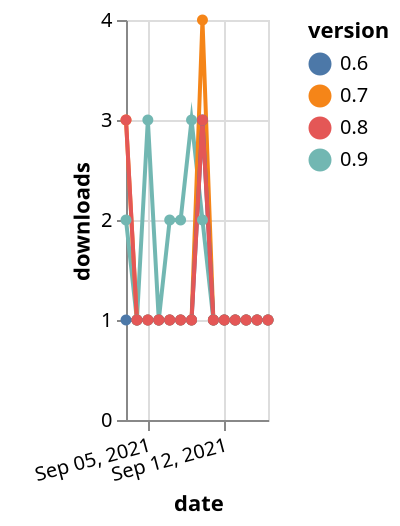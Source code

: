 {"$schema": "https://vega.github.io/schema/vega-lite/v5.json", "description": "A simple bar chart with embedded data.", "data": {"values": [{"date": "2021-09-03", "total": 13, "delta": 2, "version": "0.9"}, {"date": "2021-09-04", "total": 14, "delta": 1, "version": "0.9"}, {"date": "2021-09-05", "total": 17, "delta": 3, "version": "0.9"}, {"date": "2021-09-06", "total": 18, "delta": 1, "version": "0.9"}, {"date": "2021-09-07", "total": 20, "delta": 2, "version": "0.9"}, {"date": "2021-09-08", "total": 22, "delta": 2, "version": "0.9"}, {"date": "2021-09-09", "total": 25, "delta": 3, "version": "0.9"}, {"date": "2021-09-10", "total": 27, "delta": 2, "version": "0.9"}, {"date": "2021-09-11", "total": 28, "delta": 1, "version": "0.9"}, {"date": "2021-09-12", "total": 29, "delta": 1, "version": "0.9"}, {"date": "2021-09-13", "total": 30, "delta": 1, "version": "0.9"}, {"date": "2021-09-14", "total": 31, "delta": 1, "version": "0.9"}, {"date": "2021-09-15", "total": 32, "delta": 1, "version": "0.9"}, {"date": "2021-09-16", "total": 33, "delta": 1, "version": "0.9"}, {"date": "2021-09-03", "total": 185, "delta": 3, "version": "0.7"}, {"date": "2021-09-04", "total": 186, "delta": 1, "version": "0.7"}, {"date": "2021-09-05", "total": 187, "delta": 1, "version": "0.7"}, {"date": "2021-09-06", "total": 188, "delta": 1, "version": "0.7"}, {"date": "2021-09-07", "total": 189, "delta": 1, "version": "0.7"}, {"date": "2021-09-08", "total": 190, "delta": 1, "version": "0.7"}, {"date": "2021-09-09", "total": 191, "delta": 1, "version": "0.7"}, {"date": "2021-09-10", "total": 195, "delta": 4, "version": "0.7"}, {"date": "2021-09-11", "total": 196, "delta": 1, "version": "0.7"}, {"date": "2021-09-12", "total": 197, "delta": 1, "version": "0.7"}, {"date": "2021-09-13", "total": 198, "delta": 1, "version": "0.7"}, {"date": "2021-09-14", "total": 199, "delta": 1, "version": "0.7"}, {"date": "2021-09-15", "total": 200, "delta": 1, "version": "0.7"}, {"date": "2021-09-16", "total": 201, "delta": 1, "version": "0.7"}, {"date": "2021-09-03", "total": 189, "delta": 1, "version": "0.6"}, {"date": "2021-09-04", "total": 190, "delta": 1, "version": "0.6"}, {"date": "2021-09-05", "total": 191, "delta": 1, "version": "0.6"}, {"date": "2021-09-06", "total": 192, "delta": 1, "version": "0.6"}, {"date": "2021-09-07", "total": 193, "delta": 1, "version": "0.6"}, {"date": "2021-09-08", "total": 194, "delta": 1, "version": "0.6"}, {"date": "2021-09-09", "total": 195, "delta": 1, "version": "0.6"}, {"date": "2021-09-10", "total": 198, "delta": 3, "version": "0.6"}, {"date": "2021-09-11", "total": 199, "delta": 1, "version": "0.6"}, {"date": "2021-09-12", "total": 200, "delta": 1, "version": "0.6"}, {"date": "2021-09-13", "total": 201, "delta": 1, "version": "0.6"}, {"date": "2021-09-14", "total": 202, "delta": 1, "version": "0.6"}, {"date": "2021-09-15", "total": 203, "delta": 1, "version": "0.6"}, {"date": "2021-09-16", "total": 204, "delta": 1, "version": "0.6"}, {"date": "2021-09-03", "total": 134, "delta": 3, "version": "0.8"}, {"date": "2021-09-04", "total": 135, "delta": 1, "version": "0.8"}, {"date": "2021-09-05", "total": 136, "delta": 1, "version": "0.8"}, {"date": "2021-09-06", "total": 137, "delta": 1, "version": "0.8"}, {"date": "2021-09-07", "total": 138, "delta": 1, "version": "0.8"}, {"date": "2021-09-08", "total": 139, "delta": 1, "version": "0.8"}, {"date": "2021-09-09", "total": 140, "delta": 1, "version": "0.8"}, {"date": "2021-09-10", "total": 143, "delta": 3, "version": "0.8"}, {"date": "2021-09-11", "total": 144, "delta": 1, "version": "0.8"}, {"date": "2021-09-12", "total": 145, "delta": 1, "version": "0.8"}, {"date": "2021-09-13", "total": 146, "delta": 1, "version": "0.8"}, {"date": "2021-09-14", "total": 147, "delta": 1, "version": "0.8"}, {"date": "2021-09-15", "total": 148, "delta": 1, "version": "0.8"}, {"date": "2021-09-16", "total": 149, "delta": 1, "version": "0.8"}]}, "width": "container", "mark": {"type": "line", "point": {"filled": true}}, "encoding": {"x": {"field": "date", "type": "temporal", "timeUnit": "yearmonthdate", "title": "date", "axis": {"labelAngle": -15}}, "y": {"field": "delta", "type": "quantitative", "title": "downloads"}, "color": {"field": "version", "type": "nominal"}, "tooltip": {"field": "delta"}}}